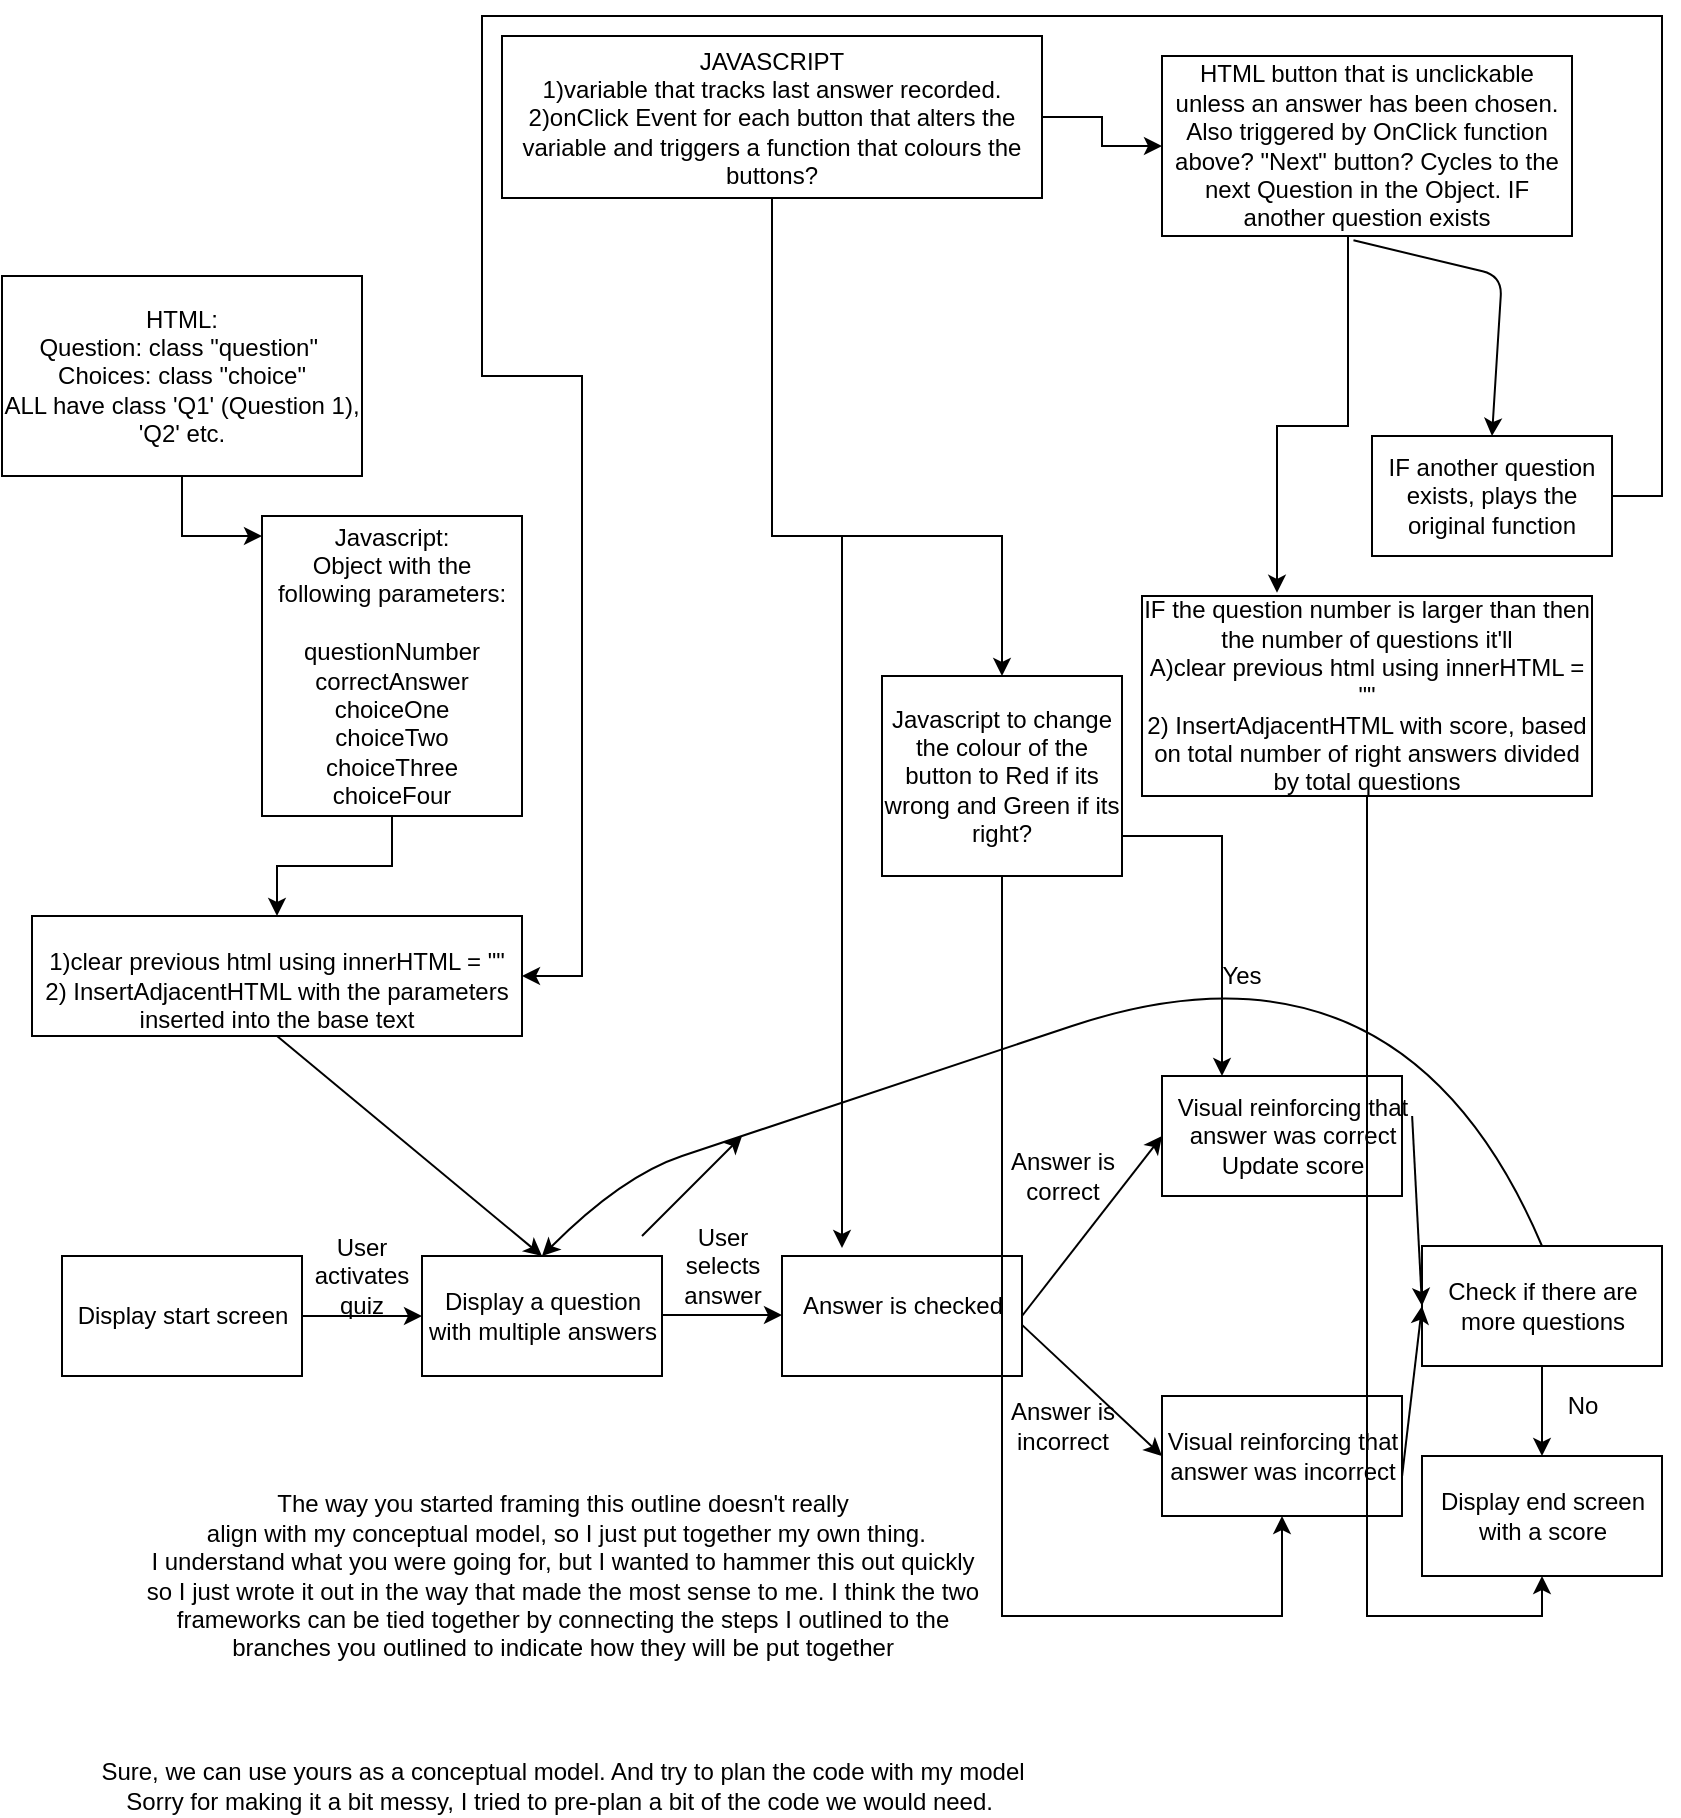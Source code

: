 <mxfile version="13.7.8" type="google"><diagram id="RRu0u3QHuKGSMInPRpuw" name="Page-1"><mxGraphModel dx="1673" dy="979" grid="1" gridSize="10" guides="1" tooltips="1" connect="1" arrows="1" fold="1" page="1" pageScale="1" pageWidth="850" pageHeight="1100" math="0" shadow="0"><root><mxCell id="0"/><mxCell id="1" parent="0"/><mxCell id="2O6-etqaBb8fw4yDsNWy-2" value="" style="rounded=0;whiteSpace=wrap;html=1;" parent="1" vertex="1"><mxGeometry x="40" y="630" width="120" height="60" as="geometry"/></mxCell><mxCell id="2O6-etqaBb8fw4yDsNWy-3" value="" style="endArrow=classic;html=1;exitX=1;exitY=0.5;exitDx=0;exitDy=0;" parent="1" source="2O6-etqaBb8fw4yDsNWy-2" edge="1"><mxGeometry width="50" height="50" relative="1" as="geometry"><mxPoint x="390" y="750" as="sourcePoint"/><mxPoint x="220" y="660" as="targetPoint"/></mxGeometry></mxCell><mxCell id="2O6-etqaBb8fw4yDsNWy-4" value="" style="rounded=0;whiteSpace=wrap;html=1;" parent="1" vertex="1"><mxGeometry x="220" y="630" width="120" height="60" as="geometry"/></mxCell><mxCell id="2O6-etqaBb8fw4yDsNWy-5" value="" style="endArrow=classic;html=1;exitX=1;exitY=0.5;exitDx=0;exitDy=0;" parent="1" edge="1"><mxGeometry width="50" height="50" relative="1" as="geometry"><mxPoint x="340" y="659.5" as="sourcePoint"/><mxPoint x="400" y="659.5" as="targetPoint"/></mxGeometry></mxCell><mxCell id="2O6-etqaBb8fw4yDsNWy-6" value="" style="rounded=0;whiteSpace=wrap;html=1;" parent="1" vertex="1"><mxGeometry x="400" y="630" width="120" height="60" as="geometry"/></mxCell><mxCell id="2O6-etqaBb8fw4yDsNWy-7" value="" style="endArrow=classic;html=1;exitX=1;exitY=0.5;exitDx=0;exitDy=0;entryX=0;entryY=0.5;entryDx=0;entryDy=0;" parent="1" source="2O6-etqaBb8fw4yDsNWy-6" target="2O6-etqaBb8fw4yDsNWy-8" edge="1"><mxGeometry width="50" height="50" relative="1" as="geometry"><mxPoint x="750" y="750" as="sourcePoint"/><mxPoint x="580" y="660" as="targetPoint"/></mxGeometry></mxCell><mxCell id="2O6-etqaBb8fw4yDsNWy-8" value="" style="rounded=0;whiteSpace=wrap;html=1;" parent="1" vertex="1"><mxGeometry x="590" y="540" width="120" height="60" as="geometry"/></mxCell><mxCell id="2O6-etqaBb8fw4yDsNWy-9" value="" style="endArrow=classic;html=1;exitX=1;exitY=0.5;exitDx=0;exitDy=0;" parent="1" edge="1"><mxGeometry width="50" height="50" relative="1" as="geometry"><mxPoint x="520" y="664.43" as="sourcePoint"/><mxPoint x="590" y="730" as="targetPoint"/></mxGeometry></mxCell><mxCell id="2O6-etqaBb8fw4yDsNWy-10" value="Display start screen" style="text;html=1;resizable=0;autosize=1;align=center;verticalAlign=middle;points=[];fillColor=none;strokeColor=none;rounded=0;" parent="1" vertex="1"><mxGeometry x="40" y="650" width="120" height="20" as="geometry"/></mxCell><mxCell id="2O6-etqaBb8fw4yDsNWy-11" value="User activates quiz" style="text;html=1;strokeColor=none;fillColor=none;align=center;verticalAlign=middle;whiteSpace=wrap;rounded=0;" parent="1" vertex="1"><mxGeometry x="170" y="630" width="40" height="20" as="geometry"/></mxCell><mxCell id="2O6-etqaBb8fw4yDsNWy-12" value="Display a question&lt;br&gt;with multiple answers" style="text;html=1;resizable=0;autosize=1;align=center;verticalAlign=middle;points=[];fillColor=none;strokeColor=none;rounded=0;" parent="1" vertex="1"><mxGeometry x="215" y="645" width="130" height="30" as="geometry"/></mxCell><mxCell id="2O6-etqaBb8fw4yDsNWy-14" value="User&lt;br&gt;selects&lt;br&gt;answer" style="text;html=1;resizable=0;autosize=1;align=center;verticalAlign=middle;points=[];fillColor=none;strokeColor=none;rounded=0;" parent="1" vertex="1"><mxGeometry x="345" y="610" width="50" height="50" as="geometry"/></mxCell><mxCell id="2O6-etqaBb8fw4yDsNWy-15" value="Answer is checked" style="text;html=1;resizable=0;autosize=1;align=center;verticalAlign=middle;points=[];fillColor=none;strokeColor=none;rounded=0;" parent="1" vertex="1"><mxGeometry x="400" y="645" width="120" height="20" as="geometry"/></mxCell><mxCell id="2O6-etqaBb8fw4yDsNWy-16" value="" style="rounded=0;whiteSpace=wrap;html=1;" parent="1" vertex="1"><mxGeometry x="590" y="700" width="120" height="60" as="geometry"/></mxCell><mxCell id="2O6-etqaBb8fw4yDsNWy-17" value="Answer is&lt;br&gt;correct" style="text;html=1;resizable=0;autosize=1;align=center;verticalAlign=middle;points=[];fillColor=none;strokeColor=none;rounded=0;" parent="1" vertex="1"><mxGeometry x="505" y="575" width="70" height="30" as="geometry"/></mxCell><mxCell id="2O6-etqaBb8fw4yDsNWy-18" value="Answer is&lt;br&gt;incorrect" style="text;html=1;resizable=0;autosize=1;align=center;verticalAlign=middle;points=[];fillColor=none;strokeColor=none;rounded=0;" parent="1" vertex="1"><mxGeometry x="505" y="700" width="70" height="30" as="geometry"/></mxCell><mxCell id="2O6-etqaBb8fw4yDsNWy-19" value="Visual reinforcing that&lt;br&gt;answer was correct&lt;br&gt;Update score" style="text;html=1;resizable=0;autosize=1;align=center;verticalAlign=middle;points=[];fillColor=none;strokeColor=none;rounded=0;" parent="1" vertex="1"><mxGeometry x="590" y="545" width="130" height="50" as="geometry"/></mxCell><mxCell id="2O6-etqaBb8fw4yDsNWy-20" value="Visual reinforcing that&lt;br&gt;answer was incorrect" style="text;html=1;resizable=0;autosize=1;align=center;verticalAlign=middle;points=[];fillColor=none;strokeColor=none;rounded=0;" parent="1" vertex="1"><mxGeometry x="585" y="715" width="130" height="30" as="geometry"/></mxCell><mxCell id="2O6-etqaBb8fw4yDsNWy-21" value="" style="rounded=0;whiteSpace=wrap;html=1;" parent="1" vertex="1"><mxGeometry x="720" y="625" width="120" height="60" as="geometry"/></mxCell><mxCell id="2O6-etqaBb8fw4yDsNWy-22" value="" style="endArrow=classic;html=1;entryX=0;entryY=0.5;entryDx=0;entryDy=0;exitX=0.962;exitY=0.3;exitDx=0;exitDy=0;exitPerimeter=0;" parent="1" source="2O6-etqaBb8fw4yDsNWy-19" target="2O6-etqaBb8fw4yDsNWy-21" edge="1"><mxGeometry width="50" height="50" relative="1" as="geometry"><mxPoint x="740" y="568" as="sourcePoint"/><mxPoint x="600" y="680" as="targetPoint"/></mxGeometry></mxCell><mxCell id="2O6-etqaBb8fw4yDsNWy-23" value="" style="endArrow=classic;html=1;exitX=0.962;exitY=0.833;exitDx=0;exitDy=0;exitPerimeter=0;entryX=0;entryY=0.5;entryDx=0;entryDy=0;" parent="1" source="2O6-etqaBb8fw4yDsNWy-20" target="2O6-etqaBb8fw4yDsNWy-21" edge="1"><mxGeometry width="50" height="50" relative="1" as="geometry"><mxPoint x="630" y="680" as="sourcePoint"/><mxPoint x="680" y="630" as="targetPoint"/></mxGeometry></mxCell><mxCell id="2O6-etqaBb8fw4yDsNWy-24" value="Check if there are&lt;br&gt;more questions" style="text;html=1;resizable=0;autosize=1;align=center;verticalAlign=middle;points=[];fillColor=none;strokeColor=none;rounded=0;" parent="1" vertex="1"><mxGeometry x="725" y="640" width="110" height="30" as="geometry"/></mxCell><mxCell id="2O6-etqaBb8fw4yDsNWy-25" value="" style="curved=1;endArrow=classic;html=1;exitX=0.5;exitY=0;exitDx=0;exitDy=0;entryX=0.5;entryY=0;entryDx=0;entryDy=0;" parent="1" source="2O6-etqaBb8fw4yDsNWy-21" target="2O6-etqaBb8fw4yDsNWy-4" edge="1"><mxGeometry width="50" height="50" relative="1" as="geometry"><mxPoint x="520" y="630" as="sourcePoint"/><mxPoint x="310" y="610" as="targetPoint"/><Array as="points"><mxPoint x="710" y="460"/><mxPoint x="380" y="570"/><mxPoint x="320" y="590"/></Array></mxGeometry></mxCell><mxCell id="2O6-etqaBb8fw4yDsNWy-26" value="Yes" style="text;html=1;strokeColor=none;fillColor=none;align=center;verticalAlign=middle;whiteSpace=wrap;rounded=0;" parent="1" vertex="1"><mxGeometry x="610" y="480" width="40" height="20" as="geometry"/></mxCell><mxCell id="2O6-etqaBb8fw4yDsNWy-27" value="" style="endArrow=classic;html=1;exitX=0.5;exitY=1;exitDx=0;exitDy=0;" parent="1" source="2O6-etqaBb8fw4yDsNWy-21" edge="1"><mxGeometry width="50" height="50" relative="1" as="geometry"><mxPoint x="520" y="630" as="sourcePoint"/><mxPoint x="780" y="730" as="targetPoint"/></mxGeometry></mxCell><mxCell id="2O6-etqaBb8fw4yDsNWy-31" value="" style="whiteSpace=wrap;html=1;" parent="1" vertex="1"><mxGeometry x="720" y="730" width="120" height="60" as="geometry"/></mxCell><mxCell id="2O6-etqaBb8fw4yDsNWy-32" value="Display end screen&lt;br&gt;with a score" style="text;html=1;resizable=0;autosize=1;align=center;verticalAlign=middle;points=[];fillColor=none;strokeColor=none;rounded=0;" parent="1" vertex="1"><mxGeometry x="720" y="745" width="120" height="30" as="geometry"/></mxCell><mxCell id="2O6-etqaBb8fw4yDsNWy-33" value="No" style="text;html=1;resizable=0;autosize=1;align=center;verticalAlign=middle;points=[];fillColor=none;strokeColor=none;rounded=0;" parent="1" vertex="1"><mxGeometry x="785" y="695" width="30" height="20" as="geometry"/></mxCell><mxCell id="2O6-etqaBb8fw4yDsNWy-34" value="The way you started framing this outline doesn't really&lt;br&gt;&amp;nbsp;align with my conceptual model, so I just put together my own thing.&lt;br&gt;I understand what you were going for, but I wanted to hammer this out quickly&lt;br&gt;so I just wrote it out in the way that made the most sense to me. I think the two&lt;br&gt;frameworks can be tied together by connecting the steps I outlined to the&lt;br&gt;branches you outlined to indicate how they will be put together" style="text;html=1;resizable=0;autosize=1;align=center;verticalAlign=middle;points=[];fillColor=none;strokeColor=none;rounded=0;" parent="1" vertex="1"><mxGeometry x="75" y="745" width="430" height="90" as="geometry"/></mxCell><mxCell id="jsnqU1Fl0YMOaD2CDqXr-1" value="Sure, we can use yours as a conceptual model. And try to plan the code with my model&lt;br&gt;Sorry for making it a bit messy, I tried to pre-plan a bit of the code we would need.&amp;nbsp;" style="text;html=1;resizable=0;autosize=1;align=center;verticalAlign=middle;points=[];fillColor=none;strokeColor=none;rounded=0;" vertex="1" parent="1"><mxGeometry x="50" y="880" width="480" height="30" as="geometry"/></mxCell><mxCell id="jsnqU1Fl0YMOaD2CDqXr-7" style="edgeStyle=orthogonalEdgeStyle;rounded=0;orthogonalLoop=1;jettySize=auto;html=1;exitX=0.5;exitY=1;exitDx=0;exitDy=0;" edge="1" parent="1" source="jsnqU1Fl0YMOaD2CDqXr-3" target="jsnqU1Fl0YMOaD2CDqXr-8"><mxGeometry relative="1" as="geometry"><mxPoint x="280" y="480.333" as="targetPoint"/><Array as="points"><mxPoint x="140" y="270"/><mxPoint x="245" y="270"/></Array></mxGeometry></mxCell><mxCell id="jsnqU1Fl0YMOaD2CDqXr-3" value="HTML: &lt;br&gt;Question: class &quot;question&quot;&amp;nbsp;&lt;br&gt;Choices: class &quot;choice&quot;&lt;br&gt;ALL have class 'Q1' (Question 1), 'Q2' etc." style="rounded=0;whiteSpace=wrap;html=1;" vertex="1" parent="1"><mxGeometry x="10" y="140" width="180" height="100" as="geometry"/></mxCell><mxCell id="jsnqU1Fl0YMOaD2CDqXr-5" value="" style="endArrow=classic;html=1;" edge="1" parent="1"><mxGeometry width="50" height="50" relative="1" as="geometry"><mxPoint x="330" y="620" as="sourcePoint"/><mxPoint x="380" y="570" as="targetPoint"/></mxGeometry></mxCell><mxCell id="jsnqU1Fl0YMOaD2CDqXr-13" style="edgeStyle=orthogonalEdgeStyle;rounded=0;orthogonalLoop=1;jettySize=auto;html=1;entryX=0.5;entryY=0;entryDx=0;entryDy=0;" edge="1" parent="1" source="jsnqU1Fl0YMOaD2CDqXr-8" target="jsnqU1Fl0YMOaD2CDqXr-10"><mxGeometry relative="1" as="geometry"/></mxCell><mxCell id="jsnqU1Fl0YMOaD2CDqXr-8" value="Javascript:&lt;br&gt;Object with the following parameters:&lt;br&gt;&lt;br&gt;questionNumber&lt;br&gt;correctAnswer&lt;br&gt;choiceOne&lt;br&gt;choiceTwo&lt;br&gt;choiceThree&lt;br&gt;choiceFour" style="rounded=0;whiteSpace=wrap;html=1;" vertex="1" parent="1"><mxGeometry x="140" y="260" width="130" height="150" as="geometry"/></mxCell><mxCell id="jsnqU1Fl0YMOaD2CDqXr-10" value="&lt;br&gt;1)clear previous html using innerHTML = &quot;&quot;&lt;br&gt;2) InsertAdjacentHTML with the parameters inserted into the base text" style="rounded=0;whiteSpace=wrap;html=1;" vertex="1" parent="1"><mxGeometry x="25" y="460" width="245" height="60" as="geometry"/></mxCell><mxCell id="jsnqU1Fl0YMOaD2CDqXr-11" value="" style="endArrow=classic;html=1;entryX=0.5;entryY=0;entryDx=0;entryDy=0;exitX=0.5;exitY=1;exitDx=0;exitDy=0;" edge="1" parent="1" source="jsnqU1Fl0YMOaD2CDqXr-10" target="2O6-etqaBb8fw4yDsNWy-4"><mxGeometry width="50" height="50" relative="1" as="geometry"><mxPoint x="330" y="520" as="sourcePoint"/><mxPoint x="380" y="470" as="targetPoint"/></mxGeometry></mxCell><mxCell id="jsnqU1Fl0YMOaD2CDqXr-17" style="edgeStyle=orthogonalEdgeStyle;rounded=0;orthogonalLoop=1;jettySize=auto;html=1;entryX=0.5;entryY=0;entryDx=0;entryDy=0;" edge="1" parent="1" source="jsnqU1Fl0YMOaD2CDqXr-15" target="jsnqU1Fl0YMOaD2CDqXr-16"><mxGeometry relative="1" as="geometry"><Array as="points"><mxPoint x="395" y="270"/><mxPoint x="510" y="270"/></Array></mxGeometry></mxCell><mxCell id="jsnqU1Fl0YMOaD2CDqXr-18" style="edgeStyle=orthogonalEdgeStyle;rounded=0;orthogonalLoop=1;jettySize=auto;html=1;" edge="1" parent="1" source="jsnqU1Fl0YMOaD2CDqXr-15"><mxGeometry relative="1" as="geometry"><mxPoint x="430" y="626" as="targetPoint"/><Array as="points"><mxPoint x="395" y="270"/><mxPoint x="430" y="270"/><mxPoint x="430" y="626"/></Array></mxGeometry></mxCell><mxCell id="jsnqU1Fl0YMOaD2CDqXr-21" style="edgeStyle=orthogonalEdgeStyle;rounded=0;orthogonalLoop=1;jettySize=auto;html=1;exitX=1;exitY=0.5;exitDx=0;exitDy=0;" edge="1" parent="1" source="jsnqU1Fl0YMOaD2CDqXr-15" target="jsnqU1Fl0YMOaD2CDqXr-20"><mxGeometry relative="1" as="geometry"/></mxCell><mxCell id="jsnqU1Fl0YMOaD2CDqXr-15" value="JAVASCRIPT&lt;br&gt;1)variable that tracks last answer recorded.&lt;br&gt;2)onClick Event for each button that alters the variable and triggers a function that colours the buttons?" style="rounded=0;whiteSpace=wrap;html=1;" vertex="1" parent="1"><mxGeometry x="260" y="20" width="270" height="81" as="geometry"/></mxCell><mxCell id="jsnqU1Fl0YMOaD2CDqXr-19" style="edgeStyle=orthogonalEdgeStyle;rounded=0;orthogonalLoop=1;jettySize=auto;html=1;entryX=0.25;entryY=0;entryDx=0;entryDy=0;" edge="1" parent="1" source="jsnqU1Fl0YMOaD2CDqXr-16" target="2O6-etqaBb8fw4yDsNWy-8"><mxGeometry relative="1" as="geometry"><Array as="points"><mxPoint x="620" y="420"/></Array></mxGeometry></mxCell><mxCell id="jsnqU1Fl0YMOaD2CDqXr-22" style="edgeStyle=orthogonalEdgeStyle;rounded=0;orthogonalLoop=1;jettySize=auto;html=1;exitX=0.5;exitY=1;exitDx=0;exitDy=0;" edge="1" parent="1" source="jsnqU1Fl0YMOaD2CDqXr-16"><mxGeometry relative="1" as="geometry"><mxPoint x="650" y="760" as="targetPoint"/><Array as="points"><mxPoint x="510" y="810"/><mxPoint x="650" y="810"/></Array></mxGeometry></mxCell><mxCell id="jsnqU1Fl0YMOaD2CDqXr-16" value="Javascript to change the colour of the button to Red if its wrong and Green if its right?" style="rounded=0;whiteSpace=wrap;html=1;" vertex="1" parent="1"><mxGeometry x="450" y="340" width="120" height="100" as="geometry"/></mxCell><mxCell id="jsnqU1Fl0YMOaD2CDqXr-27" style="edgeStyle=orthogonalEdgeStyle;rounded=0;orthogonalLoop=1;jettySize=auto;html=1;entryX=0.3;entryY=-0.016;entryDx=0;entryDy=0;entryPerimeter=0;" edge="1" parent="1" source="jsnqU1Fl0YMOaD2CDqXr-20" target="jsnqU1Fl0YMOaD2CDqXr-26"><mxGeometry relative="1" as="geometry"><Array as="points"><mxPoint x="683" y="215"/><mxPoint x="648" y="215"/></Array></mxGeometry></mxCell><mxCell id="jsnqU1Fl0YMOaD2CDqXr-20" value="HTML button that is unclickable unless an answer has been chosen. Also triggered by OnClick function above? &quot;Next&quot; button? Cycles to the next Question in the Object. IF another question exists" style="rounded=0;whiteSpace=wrap;html=1;" vertex="1" parent="1"><mxGeometry x="590" y="30" width="205" height="90" as="geometry"/></mxCell><mxCell id="jsnqU1Fl0YMOaD2CDqXr-25" style="edgeStyle=orthogonalEdgeStyle;rounded=0;orthogonalLoop=1;jettySize=auto;html=1;exitX=1;exitY=0.5;exitDx=0;exitDy=0;entryX=1;entryY=0.5;entryDx=0;entryDy=0;" edge="1" parent="1" source="jsnqU1Fl0YMOaD2CDqXr-24" target="jsnqU1Fl0YMOaD2CDqXr-10"><mxGeometry relative="1" as="geometry"><mxPoint x="785" y="380" as="sourcePoint"/><mxPoint x="290" y="490" as="targetPoint"/><Array as="points"><mxPoint x="840" y="250"/><mxPoint x="840" y="10"/><mxPoint x="250" y="10"/><mxPoint x="250" y="190"/><mxPoint x="300" y="190"/><mxPoint x="300" y="490"/></Array></mxGeometry></mxCell><mxCell id="jsnqU1Fl0YMOaD2CDqXr-24" value="IF another question exists, plays the original function" style="rounded=0;whiteSpace=wrap;html=1;" vertex="1" parent="1"><mxGeometry x="695" y="220" width="120" height="60" as="geometry"/></mxCell><mxCell id="jsnqU1Fl0YMOaD2CDqXr-29" style="edgeStyle=orthogonalEdgeStyle;rounded=0;orthogonalLoop=1;jettySize=auto;html=1;entryX=0.5;entryY=1;entryDx=0;entryDy=0;" edge="1" parent="1" source="jsnqU1Fl0YMOaD2CDqXr-26" target="2O6-etqaBb8fw4yDsNWy-31"><mxGeometry relative="1" as="geometry"><mxPoint x="692.5" y="880" as="targetPoint"/></mxGeometry></mxCell><mxCell id="jsnqU1Fl0YMOaD2CDqXr-26" value="IF the question number is larger than then the number of questions it'll&lt;br&gt;A)clear previous html using innerHTML = &quot;&quot;&lt;br&gt;2) InsertAdjacentHTML with score, based on total number of right answers divided by total questions" style="rounded=0;whiteSpace=wrap;html=1;" vertex="1" parent="1"><mxGeometry x="580" y="300" width="225" height="100" as="geometry"/></mxCell><mxCell id="jsnqU1Fl0YMOaD2CDqXr-28" value="" style="endArrow=classic;html=1;entryX=0.5;entryY=0;entryDx=0;entryDy=0;exitX=0.467;exitY=1.024;exitDx=0;exitDy=0;exitPerimeter=0;" edge="1" parent="1" source="jsnqU1Fl0YMOaD2CDqXr-20" target="jsnqU1Fl0YMOaD2CDqXr-24"><mxGeometry width="50" height="50" relative="1" as="geometry"><mxPoint x="690" y="140" as="sourcePoint"/><mxPoint x="790" y="140" as="targetPoint"/><Array as="points"><mxPoint x="760" y="140"/></Array></mxGeometry></mxCell></root></mxGraphModel></diagram></mxfile>